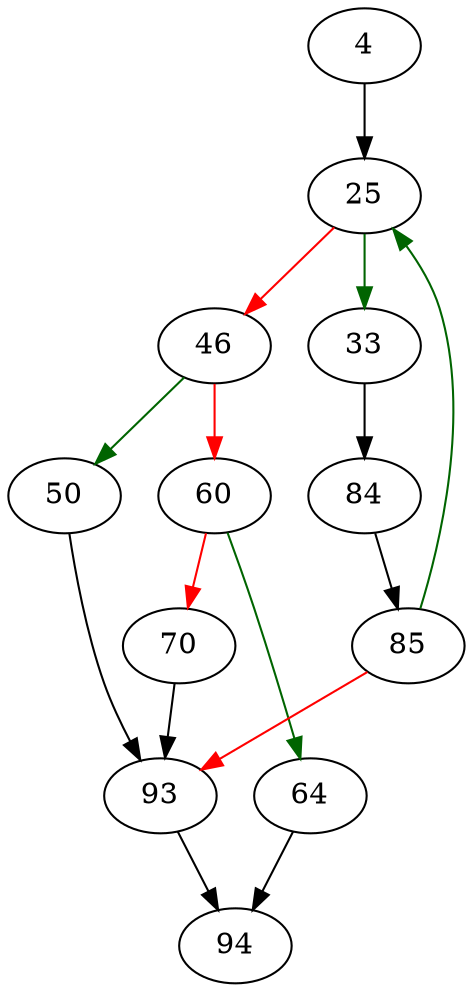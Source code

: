 strict digraph "sqlite3Parser" {
	// Node definitions.
	4 [entry=true];
	25;
	33;
	46;
	84;
	50;
	60;
	93;
	64;
	70;
	94;
	85;

	// Edge definitions.
	4 -> 25;
	25 -> 33 [
		color=darkgreen
		cond=true
	];
	25 -> 46 [
		color=red
		cond=false
	];
	33 -> 84;
	46 -> 50 [
		color=darkgreen
		cond=true
	];
	46 -> 60 [
		color=red
		cond=false
	];
	84 -> 85;
	50 -> 93;
	60 -> 64 [
		color=darkgreen
		cond=true
	];
	60 -> 70 [
		color=red
		cond=false
	];
	93 -> 94;
	64 -> 94;
	70 -> 93;
	85 -> 25 [
		color=darkgreen
		cond=true
	];
	85 -> 93 [
		color=red
		cond=false
	];
}